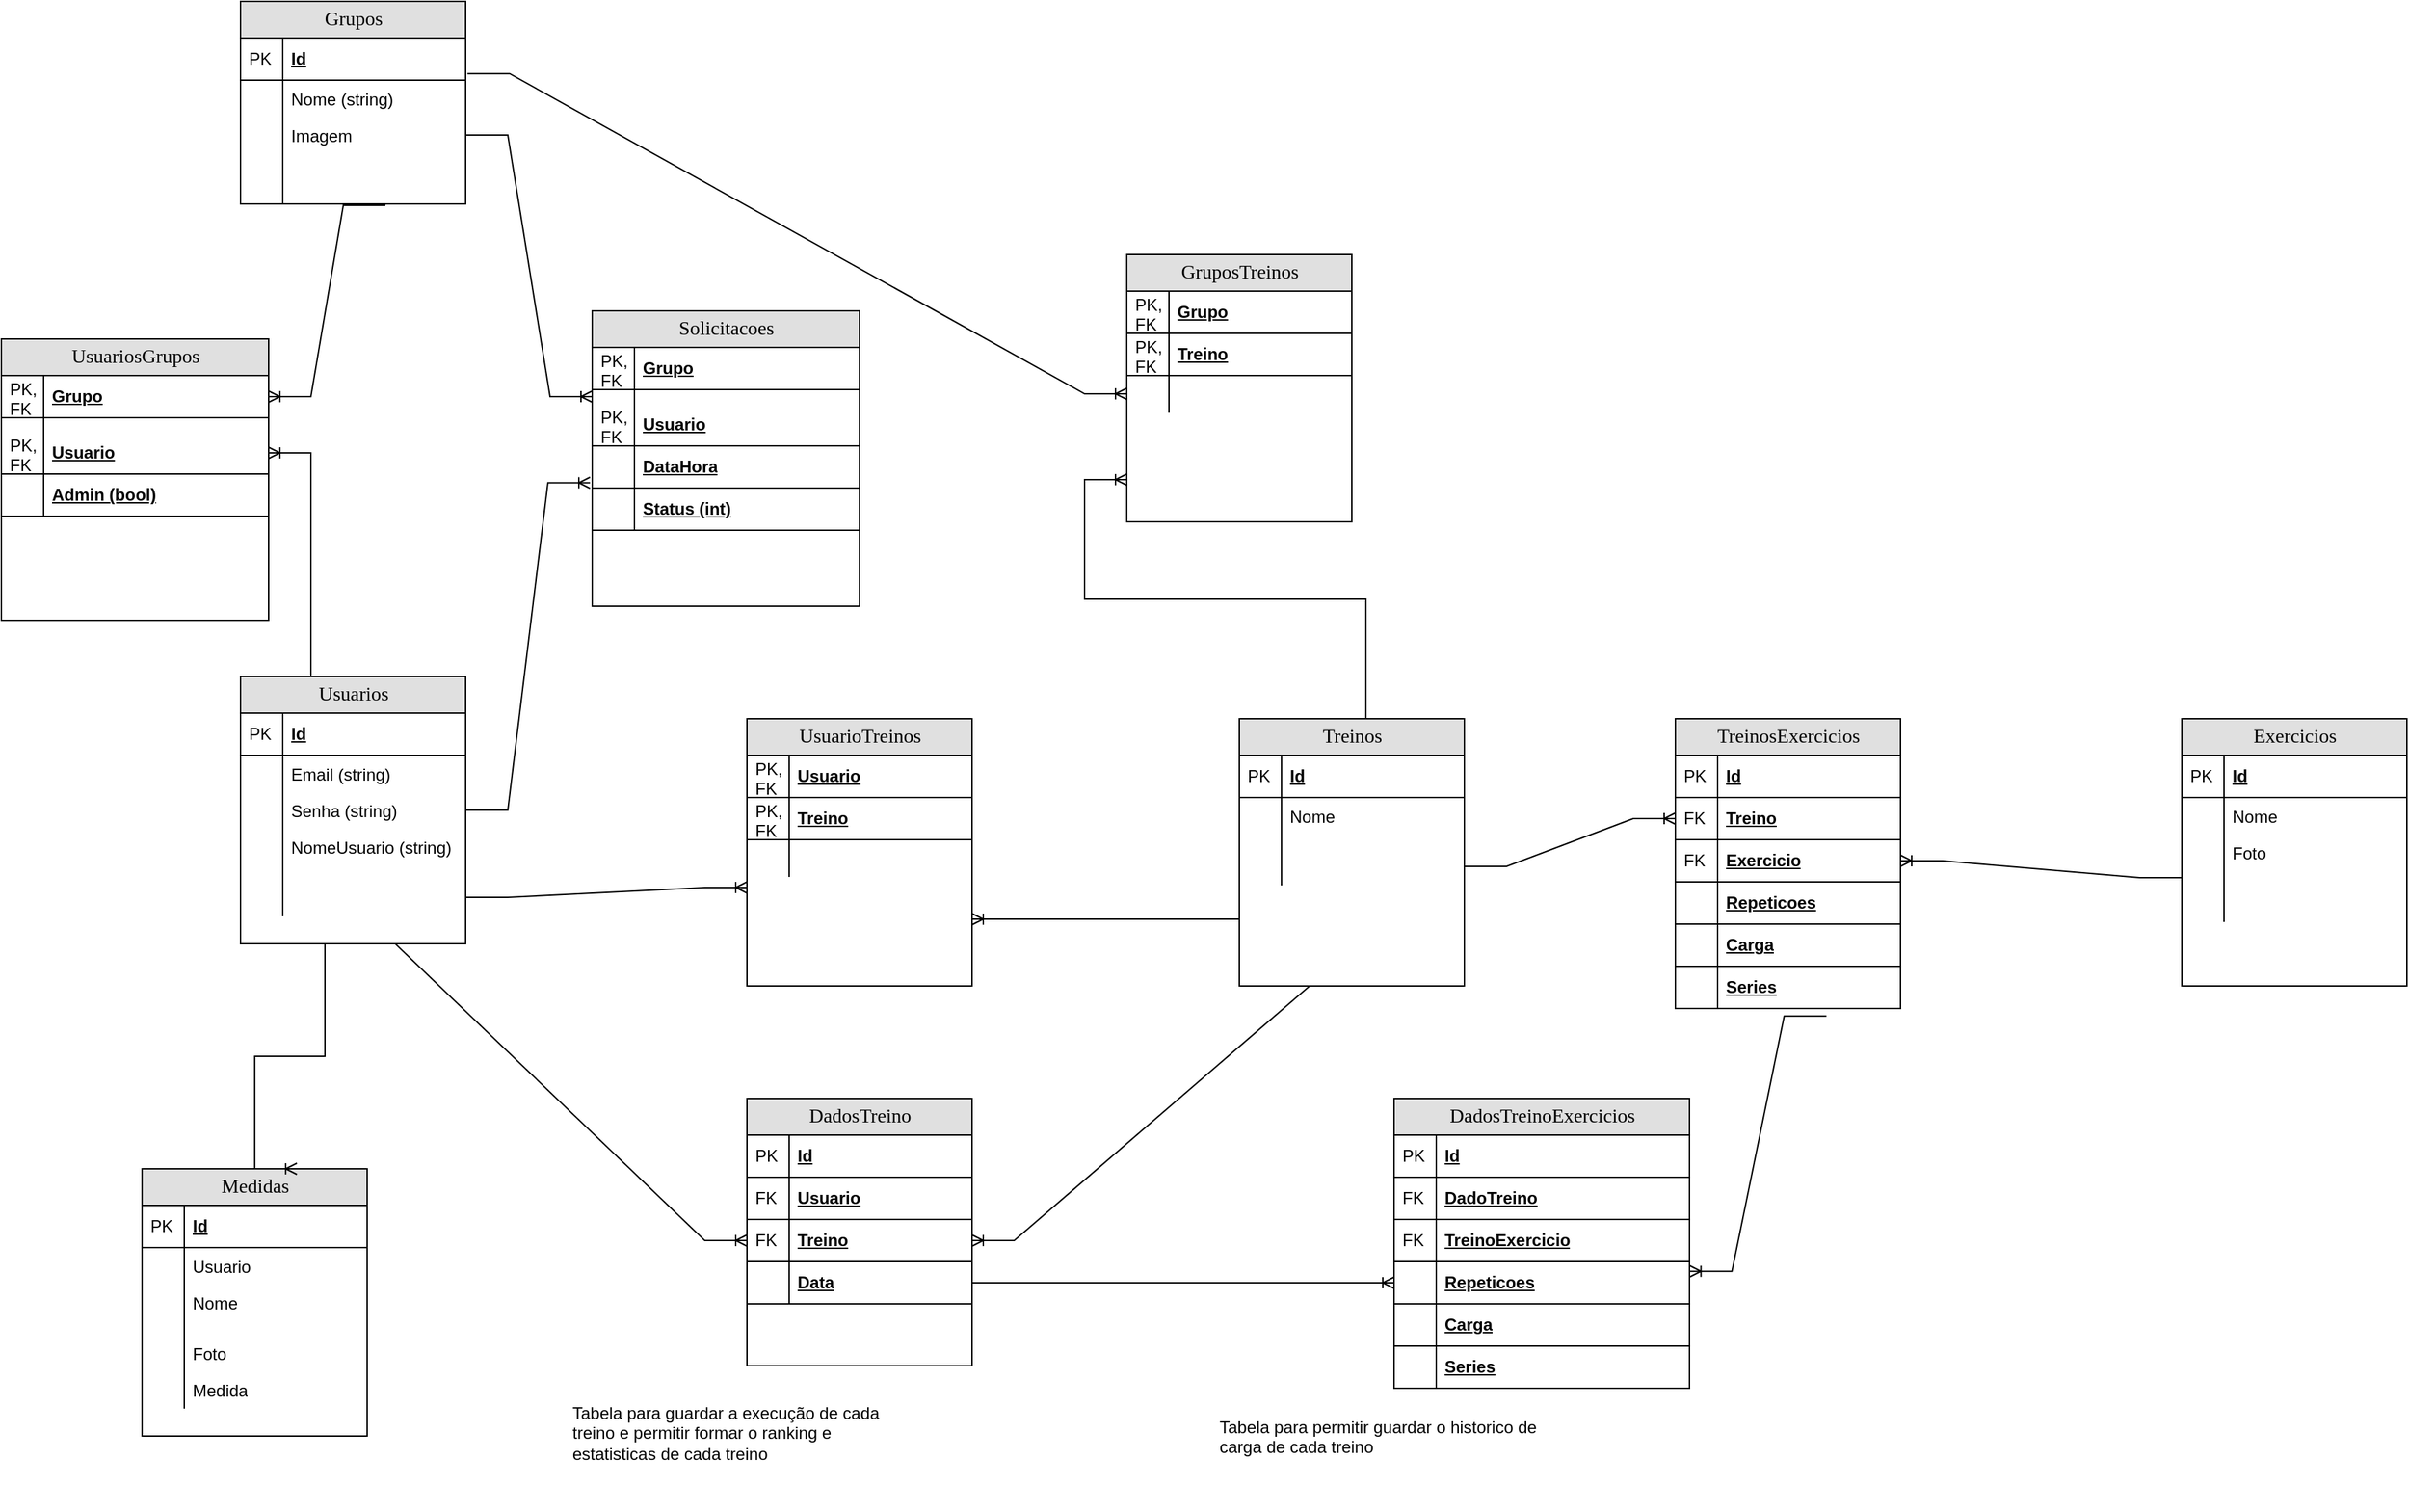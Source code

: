 <mxfile version="25.0.2">
  <diagram name="Page-1" id="e56a1550-8fbb-45ad-956c-1786394a9013">
    <mxGraphModel dx="2567" dy="1737" grid="1" gridSize="10" guides="1" tooltips="1" connect="1" arrows="1" fold="1" page="1" pageScale="1" pageWidth="1100" pageHeight="850" background="none" math="0" shadow="0">
      <root>
        <mxCell id="0" />
        <mxCell id="1" parent="0" />
        <mxCell id="2e49270ec7c68f3f-80" value="Usuarios" style="swimlane;html=1;fontStyle=0;childLayout=stackLayout;horizontal=1;startSize=26;fillColor=#e0e0e0;horizontalStack=0;resizeParent=1;resizeLast=0;collapsible=1;marginBottom=0;swimlaneFillColor=#ffffff;align=center;rounded=0;shadow=0;comic=0;labelBackgroundColor=none;strokeWidth=1;fontFamily=Verdana;fontSize=14" parent="1" vertex="1">
          <mxGeometry x="-100" y="350" width="160" height="190" as="geometry" />
        </mxCell>
        <mxCell id="2e49270ec7c68f3f-81" value="Id" style="shape=partialRectangle;top=0;left=0;right=0;bottom=1;html=1;align=left;verticalAlign=middle;fillColor=none;spacingLeft=34;spacingRight=4;whiteSpace=wrap;overflow=hidden;rotatable=0;points=[[0,0.5],[1,0.5]];portConstraint=eastwest;dropTarget=0;fontStyle=5;" parent="2e49270ec7c68f3f-80" vertex="1">
          <mxGeometry y="26" width="160" height="30" as="geometry" />
        </mxCell>
        <mxCell id="2e49270ec7c68f3f-82" value="PK" style="shape=partialRectangle;top=0;left=0;bottom=0;html=1;fillColor=none;align=left;verticalAlign=middle;spacingLeft=4;spacingRight=4;whiteSpace=wrap;overflow=hidden;rotatable=0;points=[];portConstraint=eastwest;part=1;" parent="2e49270ec7c68f3f-81" vertex="1" connectable="0">
          <mxGeometry width="30" height="30" as="geometry" />
        </mxCell>
        <mxCell id="2e49270ec7c68f3f-83" value="Email (string)" style="shape=partialRectangle;top=0;left=0;right=0;bottom=0;html=1;align=left;verticalAlign=top;fillColor=none;spacingLeft=34;spacingRight=4;whiteSpace=wrap;overflow=hidden;rotatable=0;points=[[0,0.5],[1,0.5]];portConstraint=eastwest;dropTarget=0;" parent="2e49270ec7c68f3f-80" vertex="1">
          <mxGeometry y="56" width="160" height="26" as="geometry" />
        </mxCell>
        <mxCell id="2e49270ec7c68f3f-84" value="" style="shape=partialRectangle;top=0;left=0;bottom=0;html=1;fillColor=none;align=left;verticalAlign=top;spacingLeft=4;spacingRight=4;whiteSpace=wrap;overflow=hidden;rotatable=0;points=[];portConstraint=eastwest;part=1;" parent="2e49270ec7c68f3f-83" vertex="1" connectable="0">
          <mxGeometry width="30" height="26" as="geometry" />
        </mxCell>
        <mxCell id="2e49270ec7c68f3f-85" value="Senha (string)" style="shape=partialRectangle;top=0;left=0;right=0;bottom=0;html=1;align=left;verticalAlign=top;fillColor=none;spacingLeft=34;spacingRight=4;whiteSpace=wrap;overflow=hidden;rotatable=0;points=[[0,0.5],[1,0.5]];portConstraint=eastwest;dropTarget=0;" parent="2e49270ec7c68f3f-80" vertex="1">
          <mxGeometry y="82" width="160" height="26" as="geometry" />
        </mxCell>
        <mxCell id="2e49270ec7c68f3f-86" value="" style="shape=partialRectangle;top=0;left=0;bottom=0;html=1;fillColor=none;align=left;verticalAlign=top;spacingLeft=4;spacingRight=4;whiteSpace=wrap;overflow=hidden;rotatable=0;points=[];portConstraint=eastwest;part=1;" parent="2e49270ec7c68f3f-85" vertex="1" connectable="0">
          <mxGeometry width="30" height="26" as="geometry" />
        </mxCell>
        <mxCell id="2e49270ec7c68f3f-87" value="NomeUsuario (string)" style="shape=partialRectangle;top=0;left=0;right=0;bottom=0;html=1;align=left;verticalAlign=top;fillColor=none;spacingLeft=34;spacingRight=4;whiteSpace=wrap;overflow=hidden;rotatable=0;points=[[0,0.5],[1,0.5]];portConstraint=eastwest;dropTarget=0;" parent="2e49270ec7c68f3f-80" vertex="1">
          <mxGeometry y="108" width="160" height="26" as="geometry" />
        </mxCell>
        <mxCell id="2e49270ec7c68f3f-88" value="" style="shape=partialRectangle;top=0;left=0;bottom=0;html=1;fillColor=none;align=left;verticalAlign=top;spacingLeft=4;spacingRight=4;whiteSpace=wrap;overflow=hidden;rotatable=0;points=[];portConstraint=eastwest;part=1;" parent="2e49270ec7c68f3f-87" vertex="1" connectable="0">
          <mxGeometry width="30" height="26" as="geometry" />
        </mxCell>
        <mxCell id="2e49270ec7c68f3f-89" value="" style="shape=partialRectangle;top=0;left=0;right=0;bottom=0;html=1;align=left;verticalAlign=top;fillColor=none;spacingLeft=34;spacingRight=4;whiteSpace=wrap;overflow=hidden;rotatable=0;points=[[0,0.5],[1,0.5]];portConstraint=eastwest;dropTarget=0;" parent="2e49270ec7c68f3f-80" vertex="1">
          <mxGeometry y="134" width="160" height="10" as="geometry" />
        </mxCell>
        <mxCell id="2e49270ec7c68f3f-90" value="" style="shape=partialRectangle;top=0;left=0;bottom=0;html=1;fillColor=none;align=left;verticalAlign=top;spacingLeft=4;spacingRight=4;whiteSpace=wrap;overflow=hidden;rotatable=0;points=[];portConstraint=eastwest;part=1;" parent="2e49270ec7c68f3f-89" vertex="1" connectable="0">
          <mxGeometry width="30" height="10" as="geometry" />
        </mxCell>
        <mxCell id="-Z6-8QN4MxrvKPbRd43C-1" value="" style="shape=partialRectangle;top=0;left=0;right=0;bottom=0;html=1;align=left;verticalAlign=top;fillColor=none;spacingLeft=34;spacingRight=4;whiteSpace=wrap;overflow=hidden;rotatable=0;points=[[0,0.5],[1,0.5]];portConstraint=eastwest;dropTarget=0;" vertex="1" parent="2e49270ec7c68f3f-80">
          <mxGeometry y="144" width="160" height="26" as="geometry" />
        </mxCell>
        <mxCell id="-Z6-8QN4MxrvKPbRd43C-2" value="" style="shape=partialRectangle;top=0;left=0;bottom=0;html=1;fillColor=none;align=left;verticalAlign=top;spacingLeft=4;spacingRight=4;whiteSpace=wrap;overflow=hidden;rotatable=0;points=[];portConstraint=eastwest;part=1;" vertex="1" connectable="0" parent="-Z6-8QN4MxrvKPbRd43C-1">
          <mxGeometry width="30" height="26" as="geometry" />
        </mxCell>
        <mxCell id="-Z6-8QN4MxrvKPbRd43C-3" value="Grupos" style="swimlane;html=1;fontStyle=0;childLayout=stackLayout;horizontal=1;startSize=26;fillColor=#e0e0e0;horizontalStack=0;resizeParent=1;resizeLast=0;collapsible=1;marginBottom=0;swimlaneFillColor=#ffffff;align=center;rounded=0;shadow=0;comic=0;labelBackgroundColor=none;strokeWidth=1;fontFamily=Verdana;fontSize=14" vertex="1" parent="1">
          <mxGeometry x="-100" y="-130" width="160" height="144" as="geometry" />
        </mxCell>
        <mxCell id="-Z6-8QN4MxrvKPbRd43C-4" value="Id" style="shape=partialRectangle;top=0;left=0;right=0;bottom=1;html=1;align=left;verticalAlign=middle;fillColor=none;spacingLeft=34;spacingRight=4;whiteSpace=wrap;overflow=hidden;rotatable=0;points=[[0,0.5],[1,0.5]];portConstraint=eastwest;dropTarget=0;fontStyle=5;" vertex="1" parent="-Z6-8QN4MxrvKPbRd43C-3">
          <mxGeometry y="26" width="160" height="30" as="geometry" />
        </mxCell>
        <mxCell id="-Z6-8QN4MxrvKPbRd43C-5" value="PK" style="shape=partialRectangle;top=0;left=0;bottom=0;html=1;fillColor=none;align=left;verticalAlign=middle;spacingLeft=4;spacingRight=4;whiteSpace=wrap;overflow=hidden;rotatable=0;points=[];portConstraint=eastwest;part=1;" vertex="1" connectable="0" parent="-Z6-8QN4MxrvKPbRd43C-4">
          <mxGeometry width="30" height="30" as="geometry" />
        </mxCell>
        <mxCell id="-Z6-8QN4MxrvKPbRd43C-6" value="Nome (string)" style="shape=partialRectangle;top=0;left=0;right=0;bottom=0;html=1;align=left;verticalAlign=top;fillColor=none;spacingLeft=34;spacingRight=4;whiteSpace=wrap;overflow=hidden;rotatable=0;points=[[0,0.5],[1,0.5]];portConstraint=eastwest;dropTarget=0;" vertex="1" parent="-Z6-8QN4MxrvKPbRd43C-3">
          <mxGeometry y="56" width="160" height="26" as="geometry" />
        </mxCell>
        <mxCell id="-Z6-8QN4MxrvKPbRd43C-7" value="" style="shape=partialRectangle;top=0;left=0;bottom=0;html=1;fillColor=none;align=left;verticalAlign=top;spacingLeft=4;spacingRight=4;whiteSpace=wrap;overflow=hidden;rotatable=0;points=[];portConstraint=eastwest;part=1;" vertex="1" connectable="0" parent="-Z6-8QN4MxrvKPbRd43C-6">
          <mxGeometry width="30" height="26" as="geometry" />
        </mxCell>
        <mxCell id="-Z6-8QN4MxrvKPbRd43C-8" value="Imagem" style="shape=partialRectangle;top=0;left=0;right=0;bottom=0;html=1;align=left;verticalAlign=top;fillColor=none;spacingLeft=34;spacingRight=4;whiteSpace=wrap;overflow=hidden;rotatable=0;points=[[0,0.5],[1,0.5]];portConstraint=eastwest;dropTarget=0;" vertex="1" parent="-Z6-8QN4MxrvKPbRd43C-3">
          <mxGeometry y="82" width="160" height="26" as="geometry" />
        </mxCell>
        <mxCell id="-Z6-8QN4MxrvKPbRd43C-9" value="" style="shape=partialRectangle;top=0;left=0;bottom=0;html=1;fillColor=none;align=left;verticalAlign=top;spacingLeft=4;spacingRight=4;whiteSpace=wrap;overflow=hidden;rotatable=0;points=[];portConstraint=eastwest;part=1;" vertex="1" connectable="0" parent="-Z6-8QN4MxrvKPbRd43C-8">
          <mxGeometry width="30" height="26" as="geometry" />
        </mxCell>
        <mxCell id="-Z6-8QN4MxrvKPbRd43C-10" value="" style="shape=partialRectangle;top=0;left=0;right=0;bottom=0;html=1;align=left;verticalAlign=top;fillColor=none;spacingLeft=34;spacingRight=4;whiteSpace=wrap;overflow=hidden;rotatable=0;points=[[0,0.5],[1,0.5]];portConstraint=eastwest;dropTarget=0;" vertex="1" parent="-Z6-8QN4MxrvKPbRd43C-3">
          <mxGeometry y="108" width="160" height="26" as="geometry" />
        </mxCell>
        <mxCell id="-Z6-8QN4MxrvKPbRd43C-11" value="" style="shape=partialRectangle;top=0;left=0;bottom=0;html=1;fillColor=none;align=left;verticalAlign=top;spacingLeft=4;spacingRight=4;whiteSpace=wrap;overflow=hidden;rotatable=0;points=[];portConstraint=eastwest;part=1;" vertex="1" connectable="0" parent="-Z6-8QN4MxrvKPbRd43C-10">
          <mxGeometry width="30" height="26" as="geometry" />
        </mxCell>
        <mxCell id="-Z6-8QN4MxrvKPbRd43C-12" value="" style="shape=partialRectangle;top=0;left=0;right=0;bottom=0;html=1;align=left;verticalAlign=top;fillColor=none;spacingLeft=34;spacingRight=4;whiteSpace=wrap;overflow=hidden;rotatable=0;points=[[0,0.5],[1,0.5]];portConstraint=eastwest;dropTarget=0;" vertex="1" parent="-Z6-8QN4MxrvKPbRd43C-3">
          <mxGeometry y="134" width="160" height="10" as="geometry" />
        </mxCell>
        <mxCell id="-Z6-8QN4MxrvKPbRd43C-13" value="" style="shape=partialRectangle;top=0;left=0;bottom=0;html=1;fillColor=none;align=left;verticalAlign=top;spacingLeft=4;spacingRight=4;whiteSpace=wrap;overflow=hidden;rotatable=0;points=[];portConstraint=eastwest;part=1;" vertex="1" connectable="0" parent="-Z6-8QN4MxrvKPbRd43C-12">
          <mxGeometry width="30" height="10" as="geometry" />
        </mxCell>
        <mxCell id="-Z6-8QN4MxrvKPbRd43C-14" value="UsuariosGrupos" style="swimlane;html=1;fontStyle=0;childLayout=stackLayout;horizontal=1;startSize=26;fillColor=#e0e0e0;horizontalStack=0;resizeParent=1;resizeLast=0;collapsible=1;marginBottom=0;swimlaneFillColor=#ffffff;align=center;rounded=0;shadow=0;comic=0;labelBackgroundColor=none;strokeWidth=1;fontFamily=Verdana;fontSize=14" vertex="1" parent="1">
          <mxGeometry x="-270" y="110" width="190" height="200" as="geometry" />
        </mxCell>
        <mxCell id="-Z6-8QN4MxrvKPbRd43C-15" value="Grupo" style="shape=partialRectangle;top=0;left=0;right=0;bottom=1;html=1;align=left;verticalAlign=middle;fillColor=none;spacingLeft=34;spacingRight=4;whiteSpace=wrap;overflow=hidden;rotatable=0;points=[[0,0.5],[1,0.5]];portConstraint=eastwest;dropTarget=0;fontStyle=5;" vertex="1" parent="-Z6-8QN4MxrvKPbRd43C-14">
          <mxGeometry y="26" width="190" height="30" as="geometry" />
        </mxCell>
        <mxCell id="-Z6-8QN4MxrvKPbRd43C-16" value="PK, FK" style="shape=partialRectangle;top=0;left=0;bottom=0;html=1;fillColor=none;align=left;verticalAlign=middle;spacingLeft=4;spacingRight=4;whiteSpace=wrap;overflow=hidden;rotatable=0;points=[];portConstraint=eastwest;part=1;" vertex="1" connectable="0" parent="-Z6-8QN4MxrvKPbRd43C-15">
          <mxGeometry width="30" height="30" as="geometry" />
        </mxCell>
        <mxCell id="-Z6-8QN4MxrvKPbRd43C-23" value="" style="shape=partialRectangle;top=0;left=0;right=0;bottom=0;html=1;align=left;verticalAlign=top;fillColor=none;spacingLeft=34;spacingRight=4;whiteSpace=wrap;overflow=hidden;rotatable=0;points=[[0,0.5],[1,0.5]];portConstraint=eastwest;dropTarget=0;" vertex="1" parent="-Z6-8QN4MxrvKPbRd43C-14">
          <mxGeometry y="56" width="190" height="10" as="geometry" />
        </mxCell>
        <mxCell id="-Z6-8QN4MxrvKPbRd43C-24" value="" style="shape=partialRectangle;top=0;left=0;bottom=0;html=1;fillColor=none;align=left;verticalAlign=top;spacingLeft=4;spacingRight=4;whiteSpace=wrap;overflow=hidden;rotatable=0;points=[];portConstraint=eastwest;part=1;" vertex="1" connectable="0" parent="-Z6-8QN4MxrvKPbRd43C-23">
          <mxGeometry width="30" height="10" as="geometry" />
        </mxCell>
        <mxCell id="-Z6-8QN4MxrvKPbRd43C-25" value="Usuario" style="shape=partialRectangle;top=0;left=0;right=0;bottom=1;html=1;align=left;verticalAlign=middle;fillColor=none;spacingLeft=34;spacingRight=4;whiteSpace=wrap;overflow=hidden;rotatable=0;points=[[0,0.5],[1,0.5]];portConstraint=eastwest;dropTarget=0;fontStyle=5;" vertex="1" parent="-Z6-8QN4MxrvKPbRd43C-14">
          <mxGeometry y="66" width="190" height="30" as="geometry" />
        </mxCell>
        <mxCell id="-Z6-8QN4MxrvKPbRd43C-26" value="PK, FK" style="shape=partialRectangle;top=0;left=0;bottom=0;html=1;fillColor=none;align=left;verticalAlign=middle;spacingLeft=4;spacingRight=4;whiteSpace=wrap;overflow=hidden;rotatable=0;points=[];portConstraint=eastwest;part=1;" vertex="1" connectable="0" parent="-Z6-8QN4MxrvKPbRd43C-25">
          <mxGeometry width="30" height="30" as="geometry" />
        </mxCell>
        <mxCell id="-Z6-8QN4MxrvKPbRd43C-41" value="Admin (bool)" style="shape=partialRectangle;top=0;left=0;right=0;bottom=1;html=1;align=left;verticalAlign=middle;fillColor=none;spacingLeft=34;spacingRight=4;whiteSpace=wrap;overflow=hidden;rotatable=0;points=[[0,0.5],[1,0.5]];portConstraint=eastwest;dropTarget=0;fontStyle=5;" vertex="1" parent="-Z6-8QN4MxrvKPbRd43C-14">
          <mxGeometry y="96" width="190" height="30" as="geometry" />
        </mxCell>
        <mxCell id="-Z6-8QN4MxrvKPbRd43C-42" value="" style="shape=partialRectangle;top=0;left=0;bottom=0;html=1;fillColor=none;align=left;verticalAlign=middle;spacingLeft=4;spacingRight=4;whiteSpace=wrap;overflow=hidden;rotatable=0;points=[];portConstraint=eastwest;part=1;" vertex="1" connectable="0" parent="-Z6-8QN4MxrvKPbRd43C-41">
          <mxGeometry width="30" height="30" as="geometry" />
        </mxCell>
        <mxCell id="-Z6-8QN4MxrvKPbRd43C-28" value="" style="edgeStyle=entityRelationEdgeStyle;fontSize=12;html=1;endArrow=ERoneToMany;rounded=0;exitX=0.5;exitY=0;exitDx=0;exitDy=0;entryX=1;entryY=0.5;entryDx=0;entryDy=0;" edge="1" parent="1" source="2e49270ec7c68f3f-80" target="-Z6-8QN4MxrvKPbRd43C-25">
          <mxGeometry width="100" height="100" relative="1" as="geometry">
            <mxPoint x="90" y="380" as="sourcePoint" />
            <mxPoint x="190" y="280" as="targetPoint" />
          </mxGeometry>
        </mxCell>
        <mxCell id="-Z6-8QN4MxrvKPbRd43C-29" value="" style="edgeStyle=entityRelationEdgeStyle;fontSize=12;html=1;endArrow=ERoneToMany;rounded=0;exitX=0.644;exitY=1.1;exitDx=0;exitDy=0;entryX=1;entryY=0.5;entryDx=0;entryDy=0;exitPerimeter=0;" edge="1" parent="1" source="-Z6-8QN4MxrvKPbRd43C-12" target="-Z6-8QN4MxrvKPbRd43C-15">
          <mxGeometry width="100" height="100" relative="1" as="geometry">
            <mxPoint x="90" y="229" as="sourcePoint" />
            <mxPoint x="80" y="60" as="targetPoint" />
          </mxGeometry>
        </mxCell>
        <mxCell id="-Z6-8QN4MxrvKPbRd43C-43" value="Solicitacoes" style="swimlane;html=1;fontStyle=0;childLayout=stackLayout;horizontal=1;startSize=26;fillColor=#e0e0e0;horizontalStack=0;resizeParent=1;resizeLast=0;collapsible=1;marginBottom=0;swimlaneFillColor=#ffffff;align=center;rounded=0;shadow=0;comic=0;labelBackgroundColor=none;strokeWidth=1;fontFamily=Verdana;fontSize=14" vertex="1" parent="1">
          <mxGeometry x="150" y="90" width="190" height="210" as="geometry" />
        </mxCell>
        <mxCell id="-Z6-8QN4MxrvKPbRd43C-44" value="Grupo" style="shape=partialRectangle;top=0;left=0;right=0;bottom=1;html=1;align=left;verticalAlign=middle;fillColor=none;spacingLeft=34;spacingRight=4;whiteSpace=wrap;overflow=hidden;rotatable=0;points=[[0,0.5],[1,0.5]];portConstraint=eastwest;dropTarget=0;fontStyle=5;" vertex="1" parent="-Z6-8QN4MxrvKPbRd43C-43">
          <mxGeometry y="26" width="190" height="30" as="geometry" />
        </mxCell>
        <mxCell id="-Z6-8QN4MxrvKPbRd43C-45" value="PK, FK" style="shape=partialRectangle;top=0;left=0;bottom=0;html=1;fillColor=none;align=left;verticalAlign=middle;spacingLeft=4;spacingRight=4;whiteSpace=wrap;overflow=hidden;rotatable=0;points=[];portConstraint=eastwest;part=1;" vertex="1" connectable="0" parent="-Z6-8QN4MxrvKPbRd43C-44">
          <mxGeometry width="30" height="30" as="geometry" />
        </mxCell>
        <mxCell id="-Z6-8QN4MxrvKPbRd43C-46" value="" style="shape=partialRectangle;top=0;left=0;right=0;bottom=0;html=1;align=left;verticalAlign=top;fillColor=none;spacingLeft=34;spacingRight=4;whiteSpace=wrap;overflow=hidden;rotatable=0;points=[[0,0.5],[1,0.5]];portConstraint=eastwest;dropTarget=0;" vertex="1" parent="-Z6-8QN4MxrvKPbRd43C-43">
          <mxGeometry y="56" width="190" height="10" as="geometry" />
        </mxCell>
        <mxCell id="-Z6-8QN4MxrvKPbRd43C-47" value="" style="shape=partialRectangle;top=0;left=0;bottom=0;html=1;fillColor=none;align=left;verticalAlign=top;spacingLeft=4;spacingRight=4;whiteSpace=wrap;overflow=hidden;rotatable=0;points=[];portConstraint=eastwest;part=1;" vertex="1" connectable="0" parent="-Z6-8QN4MxrvKPbRd43C-46">
          <mxGeometry width="30" height="10" as="geometry" />
        </mxCell>
        <mxCell id="-Z6-8QN4MxrvKPbRd43C-48" value="Usuario" style="shape=partialRectangle;top=0;left=0;right=0;bottom=1;html=1;align=left;verticalAlign=middle;fillColor=none;spacingLeft=34;spacingRight=4;whiteSpace=wrap;overflow=hidden;rotatable=0;points=[[0,0.5],[1,0.5]];portConstraint=eastwest;dropTarget=0;fontStyle=5;" vertex="1" parent="-Z6-8QN4MxrvKPbRd43C-43">
          <mxGeometry y="66" width="190" height="30" as="geometry" />
        </mxCell>
        <mxCell id="-Z6-8QN4MxrvKPbRd43C-49" value="PK, FK" style="shape=partialRectangle;top=0;left=0;bottom=0;html=1;fillColor=none;align=left;verticalAlign=middle;spacingLeft=4;spacingRight=4;whiteSpace=wrap;overflow=hidden;rotatable=0;points=[];portConstraint=eastwest;part=1;" vertex="1" connectable="0" parent="-Z6-8QN4MxrvKPbRd43C-48">
          <mxGeometry width="30" height="30" as="geometry" />
        </mxCell>
        <mxCell id="-Z6-8QN4MxrvKPbRd43C-54" value="DataHora" style="shape=partialRectangle;top=0;left=0;right=0;bottom=1;html=1;align=left;verticalAlign=middle;fillColor=none;spacingLeft=34;spacingRight=4;whiteSpace=wrap;overflow=hidden;rotatable=0;points=[[0,0.5],[1,0.5]];portConstraint=eastwest;dropTarget=0;fontStyle=5;" vertex="1" parent="-Z6-8QN4MxrvKPbRd43C-43">
          <mxGeometry y="96" width="190" height="30" as="geometry" />
        </mxCell>
        <mxCell id="-Z6-8QN4MxrvKPbRd43C-55" value="" style="shape=partialRectangle;top=0;left=0;bottom=0;html=1;fillColor=none;align=left;verticalAlign=middle;spacingLeft=4;spacingRight=4;whiteSpace=wrap;overflow=hidden;rotatable=0;points=[];portConstraint=eastwest;part=1;" vertex="1" connectable="0" parent="-Z6-8QN4MxrvKPbRd43C-54">
          <mxGeometry width="30" height="30" as="geometry" />
        </mxCell>
        <mxCell id="-Z6-8QN4MxrvKPbRd43C-56" value="Status (int)" style="shape=partialRectangle;top=0;left=0;right=0;bottom=1;html=1;align=left;verticalAlign=middle;fillColor=none;spacingLeft=34;spacingRight=4;whiteSpace=wrap;overflow=hidden;rotatable=0;points=[[0,0.5],[1,0.5]];portConstraint=eastwest;dropTarget=0;fontStyle=5;" vertex="1" parent="-Z6-8QN4MxrvKPbRd43C-43">
          <mxGeometry y="126" width="190" height="30" as="geometry" />
        </mxCell>
        <mxCell id="-Z6-8QN4MxrvKPbRd43C-57" value="" style="shape=partialRectangle;top=0;left=0;bottom=0;html=1;fillColor=none;align=left;verticalAlign=middle;spacingLeft=4;spacingRight=4;whiteSpace=wrap;overflow=hidden;rotatable=0;points=[];portConstraint=eastwest;part=1;" vertex="1" connectable="0" parent="-Z6-8QN4MxrvKPbRd43C-56">
          <mxGeometry width="30" height="30" as="geometry" />
        </mxCell>
        <mxCell id="-Z6-8QN4MxrvKPbRd43C-52" value="" style="edgeStyle=entityRelationEdgeStyle;fontSize=12;html=1;endArrow=ERoneToMany;rounded=0;exitX=1;exitY=0.5;exitDx=0;exitDy=0;entryX=-0.008;entryY=0.875;entryDx=0;entryDy=0;entryPerimeter=0;" edge="1" parent="1" source="2e49270ec7c68f3f-85" target="-Z6-8QN4MxrvKPbRd43C-54">
          <mxGeometry width="100" height="100" relative="1" as="geometry">
            <mxPoint x="250" y="469" as="sourcePoint" />
            <mxPoint x="120" y="210" as="targetPoint" />
          </mxGeometry>
        </mxCell>
        <mxCell id="-Z6-8QN4MxrvKPbRd43C-53" value="" style="edgeStyle=entityRelationEdgeStyle;fontSize=12;html=1;endArrow=ERoneToMany;rounded=0;exitX=1;exitY=0.5;exitDx=0;exitDy=0;entryX=0;entryY=0.5;entryDx=0;entryDy=0;" edge="1" parent="1" source="-Z6-8QN4MxrvKPbRd43C-8" target="-Z6-8QN4MxrvKPbRd43C-46">
          <mxGeometry width="100" height="100" relative="1" as="geometry">
            <mxPoint x="340" y="435" as="sourcePoint" />
            <mxPoint x="400" y="200" as="targetPoint" />
            <Array as="points">
              <mxPoint x="400" y="270" />
            </Array>
          </mxGeometry>
        </mxCell>
        <mxCell id="-Z6-8QN4MxrvKPbRd43C-71" value="Treinos" style="swimlane;html=1;fontStyle=0;childLayout=stackLayout;horizontal=1;startSize=26;fillColor=#e0e0e0;horizontalStack=0;resizeParent=1;resizeLast=0;collapsible=1;marginBottom=0;swimlaneFillColor=#ffffff;align=center;rounded=0;shadow=0;comic=0;labelBackgroundColor=none;strokeWidth=1;fontFamily=Verdana;fontSize=14" vertex="1" parent="1">
          <mxGeometry x="610" y="380" width="160" height="190" as="geometry" />
        </mxCell>
        <mxCell id="-Z6-8QN4MxrvKPbRd43C-72" value="Id" style="shape=partialRectangle;top=0;left=0;right=0;bottom=1;html=1;align=left;verticalAlign=middle;fillColor=none;spacingLeft=34;spacingRight=4;whiteSpace=wrap;overflow=hidden;rotatable=0;points=[[0,0.5],[1,0.5]];portConstraint=eastwest;dropTarget=0;fontStyle=5;" vertex="1" parent="-Z6-8QN4MxrvKPbRd43C-71">
          <mxGeometry y="26" width="160" height="30" as="geometry" />
        </mxCell>
        <mxCell id="-Z6-8QN4MxrvKPbRd43C-73" value="PK" style="shape=partialRectangle;top=0;left=0;bottom=0;html=1;fillColor=none;align=left;verticalAlign=middle;spacingLeft=4;spacingRight=4;whiteSpace=wrap;overflow=hidden;rotatable=0;points=[];portConstraint=eastwest;part=1;" vertex="1" connectable="0" parent="-Z6-8QN4MxrvKPbRd43C-72">
          <mxGeometry width="30" height="30" as="geometry" />
        </mxCell>
        <mxCell id="-Z6-8QN4MxrvKPbRd43C-74" value="Nome" style="shape=partialRectangle;top=0;left=0;right=0;bottom=0;html=1;align=left;verticalAlign=top;fillColor=none;spacingLeft=34;spacingRight=4;whiteSpace=wrap;overflow=hidden;rotatable=0;points=[[0,0.5],[1,0.5]];portConstraint=eastwest;dropTarget=0;" vertex="1" parent="-Z6-8QN4MxrvKPbRd43C-71">
          <mxGeometry y="56" width="160" height="26" as="geometry" />
        </mxCell>
        <mxCell id="-Z6-8QN4MxrvKPbRd43C-75" value="" style="shape=partialRectangle;top=0;left=0;bottom=0;html=1;fillColor=none;align=left;verticalAlign=top;spacingLeft=4;spacingRight=4;whiteSpace=wrap;overflow=hidden;rotatable=0;points=[];portConstraint=eastwest;part=1;" vertex="1" connectable="0" parent="-Z6-8QN4MxrvKPbRd43C-74">
          <mxGeometry width="30" height="26" as="geometry" />
        </mxCell>
        <mxCell id="-Z6-8QN4MxrvKPbRd43C-80" value="" style="shape=partialRectangle;top=0;left=0;right=0;bottom=0;html=1;align=left;verticalAlign=top;fillColor=none;spacingLeft=34;spacingRight=4;whiteSpace=wrap;overflow=hidden;rotatable=0;points=[[0,0.5],[1,0.5]];portConstraint=eastwest;dropTarget=0;" vertex="1" parent="-Z6-8QN4MxrvKPbRd43C-71">
          <mxGeometry y="82" width="160" height="10" as="geometry" />
        </mxCell>
        <mxCell id="-Z6-8QN4MxrvKPbRd43C-81" value="" style="shape=partialRectangle;top=0;left=0;bottom=0;html=1;fillColor=none;align=left;verticalAlign=top;spacingLeft=4;spacingRight=4;whiteSpace=wrap;overflow=hidden;rotatable=0;points=[];portConstraint=eastwest;part=1;" vertex="1" connectable="0" parent="-Z6-8QN4MxrvKPbRd43C-80">
          <mxGeometry width="30" height="10" as="geometry" />
        </mxCell>
        <mxCell id="-Z6-8QN4MxrvKPbRd43C-82" value="" style="shape=partialRectangle;top=0;left=0;right=0;bottom=0;html=1;align=left;verticalAlign=top;fillColor=none;spacingLeft=34;spacingRight=4;whiteSpace=wrap;overflow=hidden;rotatable=0;points=[[0,0.5],[1,0.5]];portConstraint=eastwest;dropTarget=0;" vertex="1" parent="-Z6-8QN4MxrvKPbRd43C-71">
          <mxGeometry y="92" width="160" height="26" as="geometry" />
        </mxCell>
        <mxCell id="-Z6-8QN4MxrvKPbRd43C-83" value="" style="shape=partialRectangle;top=0;left=0;bottom=0;html=1;fillColor=none;align=left;verticalAlign=top;spacingLeft=4;spacingRight=4;whiteSpace=wrap;overflow=hidden;rotatable=0;points=[];portConstraint=eastwest;part=1;" vertex="1" connectable="0" parent="-Z6-8QN4MxrvKPbRd43C-82">
          <mxGeometry width="30" height="26" as="geometry" />
        </mxCell>
        <mxCell id="-Z6-8QN4MxrvKPbRd43C-84" value="Exercicios" style="swimlane;html=1;fontStyle=0;childLayout=stackLayout;horizontal=1;startSize=26;fillColor=#e0e0e0;horizontalStack=0;resizeParent=1;resizeLast=0;collapsible=1;marginBottom=0;swimlaneFillColor=#ffffff;align=center;rounded=0;shadow=0;comic=0;labelBackgroundColor=none;strokeWidth=1;fontFamily=Verdana;fontSize=14" vertex="1" parent="1">
          <mxGeometry x="1280" y="380" width="160" height="190" as="geometry" />
        </mxCell>
        <mxCell id="-Z6-8QN4MxrvKPbRd43C-85" value="Id" style="shape=partialRectangle;top=0;left=0;right=0;bottom=1;html=1;align=left;verticalAlign=middle;fillColor=none;spacingLeft=34;spacingRight=4;whiteSpace=wrap;overflow=hidden;rotatable=0;points=[[0,0.5],[1,0.5]];portConstraint=eastwest;dropTarget=0;fontStyle=5;" vertex="1" parent="-Z6-8QN4MxrvKPbRd43C-84">
          <mxGeometry y="26" width="160" height="30" as="geometry" />
        </mxCell>
        <mxCell id="-Z6-8QN4MxrvKPbRd43C-86" value="PK" style="shape=partialRectangle;top=0;left=0;bottom=0;html=1;fillColor=none;align=left;verticalAlign=middle;spacingLeft=4;spacingRight=4;whiteSpace=wrap;overflow=hidden;rotatable=0;points=[];portConstraint=eastwest;part=1;" vertex="1" connectable="0" parent="-Z6-8QN4MxrvKPbRd43C-85">
          <mxGeometry width="30" height="30" as="geometry" />
        </mxCell>
        <mxCell id="-Z6-8QN4MxrvKPbRd43C-87" value="Nome" style="shape=partialRectangle;top=0;left=0;right=0;bottom=0;html=1;align=left;verticalAlign=top;fillColor=none;spacingLeft=34;spacingRight=4;whiteSpace=wrap;overflow=hidden;rotatable=0;points=[[0,0.5],[1,0.5]];portConstraint=eastwest;dropTarget=0;" vertex="1" parent="-Z6-8QN4MxrvKPbRd43C-84">
          <mxGeometry y="56" width="160" height="26" as="geometry" />
        </mxCell>
        <mxCell id="-Z6-8QN4MxrvKPbRd43C-88" value="" style="shape=partialRectangle;top=0;left=0;bottom=0;html=1;fillColor=none;align=left;verticalAlign=top;spacingLeft=4;spacingRight=4;whiteSpace=wrap;overflow=hidden;rotatable=0;points=[];portConstraint=eastwest;part=1;" vertex="1" connectable="0" parent="-Z6-8QN4MxrvKPbRd43C-87">
          <mxGeometry width="30" height="26" as="geometry" />
        </mxCell>
        <mxCell id="-Z6-8QN4MxrvKPbRd43C-104" value="Foto" style="shape=partialRectangle;top=0;left=0;right=0;bottom=0;html=1;align=left;verticalAlign=top;fillColor=none;spacingLeft=34;spacingRight=4;whiteSpace=wrap;overflow=hidden;rotatable=0;points=[[0,0.5],[1,0.5]];portConstraint=eastwest;dropTarget=0;" vertex="1" parent="-Z6-8QN4MxrvKPbRd43C-84">
          <mxGeometry y="82" width="160" height="26" as="geometry" />
        </mxCell>
        <mxCell id="-Z6-8QN4MxrvKPbRd43C-105" value="" style="shape=partialRectangle;top=0;left=0;bottom=0;html=1;fillColor=none;align=left;verticalAlign=top;spacingLeft=4;spacingRight=4;whiteSpace=wrap;overflow=hidden;rotatable=0;points=[];portConstraint=eastwest;part=1;" vertex="1" connectable="0" parent="-Z6-8QN4MxrvKPbRd43C-104">
          <mxGeometry width="30" height="26" as="geometry" />
        </mxCell>
        <mxCell id="-Z6-8QN4MxrvKPbRd43C-89" value="" style="shape=partialRectangle;top=0;left=0;right=0;bottom=0;html=1;align=left;verticalAlign=top;fillColor=none;spacingLeft=34;spacingRight=4;whiteSpace=wrap;overflow=hidden;rotatable=0;points=[[0,0.5],[1,0.5]];portConstraint=eastwest;dropTarget=0;" vertex="1" parent="-Z6-8QN4MxrvKPbRd43C-84">
          <mxGeometry y="108" width="160" height="10" as="geometry" />
        </mxCell>
        <mxCell id="-Z6-8QN4MxrvKPbRd43C-90" value="" style="shape=partialRectangle;top=0;left=0;bottom=0;html=1;fillColor=none;align=left;verticalAlign=top;spacingLeft=4;spacingRight=4;whiteSpace=wrap;overflow=hidden;rotatable=0;points=[];portConstraint=eastwest;part=1;" vertex="1" connectable="0" parent="-Z6-8QN4MxrvKPbRd43C-89">
          <mxGeometry width="30" height="10" as="geometry" />
        </mxCell>
        <mxCell id="-Z6-8QN4MxrvKPbRd43C-91" value="" style="shape=partialRectangle;top=0;left=0;right=0;bottom=0;html=1;align=left;verticalAlign=top;fillColor=none;spacingLeft=34;spacingRight=4;whiteSpace=wrap;overflow=hidden;rotatable=0;points=[[0,0.5],[1,0.5]];portConstraint=eastwest;dropTarget=0;" vertex="1" parent="-Z6-8QN4MxrvKPbRd43C-84">
          <mxGeometry y="118" width="160" height="26" as="geometry" />
        </mxCell>
        <mxCell id="-Z6-8QN4MxrvKPbRd43C-92" value="" style="shape=partialRectangle;top=0;left=0;bottom=0;html=1;fillColor=none;align=left;verticalAlign=top;spacingLeft=4;spacingRight=4;whiteSpace=wrap;overflow=hidden;rotatable=0;points=[];portConstraint=eastwest;part=1;" vertex="1" connectable="0" parent="-Z6-8QN4MxrvKPbRd43C-91">
          <mxGeometry width="30" height="26" as="geometry" />
        </mxCell>
        <mxCell id="-Z6-8QN4MxrvKPbRd43C-95" value="TreinosExercicios" style="swimlane;html=1;fontStyle=0;childLayout=stackLayout;horizontal=1;startSize=26;fillColor=#e0e0e0;horizontalStack=0;resizeParent=1;resizeLast=0;collapsible=1;marginBottom=0;swimlaneFillColor=#ffffff;align=center;rounded=0;shadow=0;comic=0;labelBackgroundColor=none;strokeWidth=1;fontFamily=Verdana;fontSize=14" vertex="1" parent="1">
          <mxGeometry x="920" y="380" width="160" height="206" as="geometry" />
        </mxCell>
        <mxCell id="-Z6-8QN4MxrvKPbRd43C-152" value="Id" style="shape=partialRectangle;top=0;left=0;right=0;bottom=1;html=1;align=left;verticalAlign=middle;fillColor=none;spacingLeft=34;spacingRight=4;whiteSpace=wrap;overflow=hidden;rotatable=0;points=[[0,0.5],[1,0.5]];portConstraint=eastwest;dropTarget=0;fontStyle=5;" vertex="1" parent="-Z6-8QN4MxrvKPbRd43C-95">
          <mxGeometry y="26" width="160" height="30" as="geometry" />
        </mxCell>
        <mxCell id="-Z6-8QN4MxrvKPbRd43C-153" value="PK" style="shape=partialRectangle;top=0;left=0;bottom=0;html=1;fillColor=none;align=left;verticalAlign=middle;spacingLeft=4;spacingRight=4;whiteSpace=wrap;overflow=hidden;rotatable=0;points=[];portConstraint=eastwest;part=1;" vertex="1" connectable="0" parent="-Z6-8QN4MxrvKPbRd43C-152">
          <mxGeometry width="30" height="30" as="geometry" />
        </mxCell>
        <mxCell id="-Z6-8QN4MxrvKPbRd43C-96" value="Treino" style="shape=partialRectangle;top=0;left=0;right=0;bottom=1;html=1;align=left;verticalAlign=middle;fillColor=none;spacingLeft=34;spacingRight=4;whiteSpace=wrap;overflow=hidden;rotatable=0;points=[[0,0.5],[1,0.5]];portConstraint=eastwest;dropTarget=0;fontStyle=5;" vertex="1" parent="-Z6-8QN4MxrvKPbRd43C-95">
          <mxGeometry y="56" width="160" height="30" as="geometry" />
        </mxCell>
        <mxCell id="-Z6-8QN4MxrvKPbRd43C-97" value="FK" style="shape=partialRectangle;top=0;left=0;bottom=0;html=1;fillColor=none;align=left;verticalAlign=middle;spacingLeft=4;spacingRight=4;whiteSpace=wrap;overflow=hidden;rotatable=0;points=[];portConstraint=eastwest;part=1;" vertex="1" connectable="0" parent="-Z6-8QN4MxrvKPbRd43C-96">
          <mxGeometry width="30" height="30" as="geometry" />
        </mxCell>
        <mxCell id="-Z6-8QN4MxrvKPbRd43C-106" value="Exercicio" style="shape=partialRectangle;top=0;left=0;right=0;bottom=1;html=1;align=left;verticalAlign=middle;fillColor=none;spacingLeft=34;spacingRight=4;whiteSpace=wrap;overflow=hidden;rotatable=0;points=[[0,0.5],[1,0.5]];portConstraint=eastwest;dropTarget=0;fontStyle=5;" vertex="1" parent="-Z6-8QN4MxrvKPbRd43C-95">
          <mxGeometry y="86" width="160" height="30" as="geometry" />
        </mxCell>
        <mxCell id="-Z6-8QN4MxrvKPbRd43C-107" value="FK" style="shape=partialRectangle;top=0;left=0;bottom=0;html=1;fillColor=none;align=left;verticalAlign=middle;spacingLeft=4;spacingRight=4;whiteSpace=wrap;overflow=hidden;rotatable=0;points=[];portConstraint=eastwest;part=1;" vertex="1" connectable="0" parent="-Z6-8QN4MxrvKPbRd43C-106">
          <mxGeometry width="30" height="30" as="geometry" />
        </mxCell>
        <mxCell id="-Z6-8QN4MxrvKPbRd43C-108" value="Repeticoes" style="shape=partialRectangle;top=0;left=0;right=0;bottom=1;html=1;align=left;verticalAlign=middle;fillColor=none;spacingLeft=34;spacingRight=4;whiteSpace=wrap;overflow=hidden;rotatable=0;points=[[0,0.5],[1,0.5]];portConstraint=eastwest;dropTarget=0;fontStyle=5;" vertex="1" parent="-Z6-8QN4MxrvKPbRd43C-95">
          <mxGeometry y="116" width="160" height="30" as="geometry" />
        </mxCell>
        <mxCell id="-Z6-8QN4MxrvKPbRd43C-109" value="" style="shape=partialRectangle;top=0;left=0;bottom=0;html=1;fillColor=none;align=left;verticalAlign=middle;spacingLeft=4;spacingRight=4;whiteSpace=wrap;overflow=hidden;rotatable=0;points=[];portConstraint=eastwest;part=1;" vertex="1" connectable="0" parent="-Z6-8QN4MxrvKPbRd43C-108">
          <mxGeometry width="30" height="30" as="geometry" />
        </mxCell>
        <mxCell id="-Z6-8QN4MxrvKPbRd43C-110" value="Carga" style="shape=partialRectangle;top=0;left=0;right=0;bottom=1;html=1;align=left;verticalAlign=middle;fillColor=none;spacingLeft=34;spacingRight=4;whiteSpace=wrap;overflow=hidden;rotatable=0;points=[[0,0.5],[1,0.5]];portConstraint=eastwest;dropTarget=0;fontStyle=5;" vertex="1" parent="-Z6-8QN4MxrvKPbRd43C-95">
          <mxGeometry y="146" width="160" height="30" as="geometry" />
        </mxCell>
        <mxCell id="-Z6-8QN4MxrvKPbRd43C-111" value="" style="shape=partialRectangle;top=0;left=0;bottom=0;html=1;fillColor=none;align=left;verticalAlign=middle;spacingLeft=4;spacingRight=4;whiteSpace=wrap;overflow=hidden;rotatable=0;points=[];portConstraint=eastwest;part=1;" vertex="1" connectable="0" parent="-Z6-8QN4MxrvKPbRd43C-110">
          <mxGeometry width="30" height="30" as="geometry" />
        </mxCell>
        <mxCell id="-Z6-8QN4MxrvKPbRd43C-112" value="Series" style="shape=partialRectangle;top=0;left=0;right=0;bottom=1;html=1;align=left;verticalAlign=middle;fillColor=none;spacingLeft=34;spacingRight=4;whiteSpace=wrap;overflow=hidden;rotatable=0;points=[[0,0.5],[1,0.5]];portConstraint=eastwest;dropTarget=0;fontStyle=5;" vertex="1" parent="-Z6-8QN4MxrvKPbRd43C-95">
          <mxGeometry y="176" width="160" height="30" as="geometry" />
        </mxCell>
        <mxCell id="-Z6-8QN4MxrvKPbRd43C-113" value="" style="shape=partialRectangle;top=0;left=0;bottom=0;html=1;fillColor=none;align=left;verticalAlign=middle;spacingLeft=4;spacingRight=4;whiteSpace=wrap;overflow=hidden;rotatable=0;points=[];portConstraint=eastwest;part=1;" vertex="1" connectable="0" parent="-Z6-8QN4MxrvKPbRd43C-112">
          <mxGeometry width="30" height="30" as="geometry" />
        </mxCell>
        <mxCell id="-Z6-8QN4MxrvKPbRd43C-114" value="UsuarioTreinos" style="swimlane;html=1;fontStyle=0;childLayout=stackLayout;horizontal=1;startSize=26;fillColor=#e0e0e0;horizontalStack=0;resizeParent=1;resizeLast=0;collapsible=1;marginBottom=0;swimlaneFillColor=#ffffff;align=center;rounded=0;shadow=0;comic=0;labelBackgroundColor=none;strokeWidth=1;fontFamily=Verdana;fontSize=14" vertex="1" parent="1">
          <mxGeometry x="260" y="380" width="160" height="190" as="geometry" />
        </mxCell>
        <mxCell id="-Z6-8QN4MxrvKPbRd43C-115" value="Usuario" style="shape=partialRectangle;top=0;left=0;right=0;bottom=1;html=1;align=left;verticalAlign=middle;fillColor=none;spacingLeft=34;spacingRight=4;whiteSpace=wrap;overflow=hidden;rotatable=0;points=[[0,0.5],[1,0.5]];portConstraint=eastwest;dropTarget=0;fontStyle=5;" vertex="1" parent="-Z6-8QN4MxrvKPbRd43C-114">
          <mxGeometry y="26" width="160" height="30" as="geometry" />
        </mxCell>
        <mxCell id="-Z6-8QN4MxrvKPbRd43C-116" value="PK, FK" style="shape=partialRectangle;top=0;left=0;bottom=0;html=1;fillColor=none;align=left;verticalAlign=middle;spacingLeft=4;spacingRight=4;whiteSpace=wrap;overflow=hidden;rotatable=0;points=[];portConstraint=eastwest;part=1;" vertex="1" connectable="0" parent="-Z6-8QN4MxrvKPbRd43C-115">
          <mxGeometry width="30" height="30" as="geometry" />
        </mxCell>
        <mxCell id="-Z6-8QN4MxrvKPbRd43C-123" value="Treino" style="shape=partialRectangle;top=0;left=0;right=0;bottom=1;html=1;align=left;verticalAlign=middle;fillColor=none;spacingLeft=34;spacingRight=4;whiteSpace=wrap;overflow=hidden;rotatable=0;points=[[0,0.5],[1,0.5]];portConstraint=eastwest;dropTarget=0;fontStyle=5;" vertex="1" parent="-Z6-8QN4MxrvKPbRd43C-114">
          <mxGeometry y="56" width="160" height="30" as="geometry" />
        </mxCell>
        <mxCell id="-Z6-8QN4MxrvKPbRd43C-124" value="PK, FK" style="shape=partialRectangle;top=0;left=0;bottom=0;html=1;fillColor=none;align=left;verticalAlign=middle;spacingLeft=4;spacingRight=4;whiteSpace=wrap;overflow=hidden;rotatable=0;points=[];portConstraint=eastwest;part=1;" vertex="1" connectable="0" parent="-Z6-8QN4MxrvKPbRd43C-123">
          <mxGeometry width="30" height="30" as="geometry" />
        </mxCell>
        <mxCell id="-Z6-8QN4MxrvKPbRd43C-121" value="" style="shape=partialRectangle;top=0;left=0;right=0;bottom=0;html=1;align=left;verticalAlign=top;fillColor=none;spacingLeft=34;spacingRight=4;whiteSpace=wrap;overflow=hidden;rotatable=0;points=[[0,0.5],[1,0.5]];portConstraint=eastwest;dropTarget=0;" vertex="1" parent="-Z6-8QN4MxrvKPbRd43C-114">
          <mxGeometry y="86" width="160" height="26" as="geometry" />
        </mxCell>
        <mxCell id="-Z6-8QN4MxrvKPbRd43C-122" value="" style="shape=partialRectangle;top=0;left=0;bottom=0;html=1;fillColor=none;align=left;verticalAlign=top;spacingLeft=4;spacingRight=4;whiteSpace=wrap;overflow=hidden;rotatable=0;points=[];portConstraint=eastwest;part=1;" vertex="1" connectable="0" parent="-Z6-8QN4MxrvKPbRd43C-121">
          <mxGeometry width="30" height="26" as="geometry" />
        </mxCell>
        <mxCell id="-Z6-8QN4MxrvKPbRd43C-125" value="GruposTreinos" style="swimlane;html=1;fontStyle=0;childLayout=stackLayout;horizontal=1;startSize=26;fillColor=#e0e0e0;horizontalStack=0;resizeParent=1;resizeLast=0;collapsible=1;marginBottom=0;swimlaneFillColor=#ffffff;align=center;rounded=0;shadow=0;comic=0;labelBackgroundColor=none;strokeWidth=1;fontFamily=Verdana;fontSize=14" vertex="1" parent="1">
          <mxGeometry x="530" y="50" width="160" height="190" as="geometry" />
        </mxCell>
        <mxCell id="-Z6-8QN4MxrvKPbRd43C-126" value="Grupo" style="shape=partialRectangle;top=0;left=0;right=0;bottom=1;html=1;align=left;verticalAlign=middle;fillColor=none;spacingLeft=34;spacingRight=4;whiteSpace=wrap;overflow=hidden;rotatable=0;points=[[0,0.5],[1,0.5]];portConstraint=eastwest;dropTarget=0;fontStyle=5;" vertex="1" parent="-Z6-8QN4MxrvKPbRd43C-125">
          <mxGeometry y="26" width="160" height="30" as="geometry" />
        </mxCell>
        <mxCell id="-Z6-8QN4MxrvKPbRd43C-127" value="PK, FK" style="shape=partialRectangle;top=0;left=0;bottom=0;html=1;fillColor=none;align=left;verticalAlign=middle;spacingLeft=4;spacingRight=4;whiteSpace=wrap;overflow=hidden;rotatable=0;points=[];portConstraint=eastwest;part=1;" vertex="1" connectable="0" parent="-Z6-8QN4MxrvKPbRd43C-126">
          <mxGeometry width="30" height="30" as="geometry" />
        </mxCell>
        <mxCell id="-Z6-8QN4MxrvKPbRd43C-128" value="Treino" style="shape=partialRectangle;top=0;left=0;right=0;bottom=1;html=1;align=left;verticalAlign=middle;fillColor=none;spacingLeft=34;spacingRight=4;whiteSpace=wrap;overflow=hidden;rotatable=0;points=[[0,0.5],[1,0.5]];portConstraint=eastwest;dropTarget=0;fontStyle=5;" vertex="1" parent="-Z6-8QN4MxrvKPbRd43C-125">
          <mxGeometry y="56" width="160" height="30" as="geometry" />
        </mxCell>
        <mxCell id="-Z6-8QN4MxrvKPbRd43C-129" value="PK, FK" style="shape=partialRectangle;top=0;left=0;bottom=0;html=1;fillColor=none;align=left;verticalAlign=middle;spacingLeft=4;spacingRight=4;whiteSpace=wrap;overflow=hidden;rotatable=0;points=[];portConstraint=eastwest;part=1;" vertex="1" connectable="0" parent="-Z6-8QN4MxrvKPbRd43C-128">
          <mxGeometry width="30" height="30" as="geometry" />
        </mxCell>
        <mxCell id="-Z6-8QN4MxrvKPbRd43C-130" value="" style="shape=partialRectangle;top=0;left=0;right=0;bottom=0;html=1;align=left;verticalAlign=top;fillColor=none;spacingLeft=34;spacingRight=4;whiteSpace=wrap;overflow=hidden;rotatable=0;points=[[0,0.5],[1,0.5]];portConstraint=eastwest;dropTarget=0;" vertex="1" parent="-Z6-8QN4MxrvKPbRd43C-125">
          <mxGeometry y="86" width="160" height="26" as="geometry" />
        </mxCell>
        <mxCell id="-Z6-8QN4MxrvKPbRd43C-131" value="" style="shape=partialRectangle;top=0;left=0;bottom=0;html=1;fillColor=none;align=left;verticalAlign=top;spacingLeft=4;spacingRight=4;whiteSpace=wrap;overflow=hidden;rotatable=0;points=[];portConstraint=eastwest;part=1;" vertex="1" connectable="0" parent="-Z6-8QN4MxrvKPbRd43C-130">
          <mxGeometry width="30" height="26" as="geometry" />
        </mxCell>
        <mxCell id="-Z6-8QN4MxrvKPbRd43C-132" value="DadosTreino" style="swimlane;html=1;fontStyle=0;childLayout=stackLayout;horizontal=1;startSize=26;fillColor=#e0e0e0;horizontalStack=0;resizeParent=1;resizeLast=0;collapsible=1;marginBottom=0;swimlaneFillColor=#ffffff;align=center;rounded=0;shadow=0;comic=0;labelBackgroundColor=none;strokeWidth=1;fontFamily=Verdana;fontSize=14" vertex="1" parent="1">
          <mxGeometry x="260" y="650" width="160" height="190" as="geometry" />
        </mxCell>
        <mxCell id="-Z6-8QN4MxrvKPbRd43C-139" value="Id" style="shape=partialRectangle;top=0;left=0;right=0;bottom=1;html=1;align=left;verticalAlign=middle;fillColor=none;spacingLeft=34;spacingRight=4;whiteSpace=wrap;overflow=hidden;rotatable=0;points=[[0,0.5],[1,0.5]];portConstraint=eastwest;dropTarget=0;fontStyle=5;" vertex="1" parent="-Z6-8QN4MxrvKPbRd43C-132">
          <mxGeometry y="26" width="160" height="30" as="geometry" />
        </mxCell>
        <mxCell id="-Z6-8QN4MxrvKPbRd43C-140" value="PK" style="shape=partialRectangle;top=0;left=0;bottom=0;html=1;fillColor=none;align=left;verticalAlign=middle;spacingLeft=4;spacingRight=4;whiteSpace=wrap;overflow=hidden;rotatable=0;points=[];portConstraint=eastwest;part=1;" vertex="1" connectable="0" parent="-Z6-8QN4MxrvKPbRd43C-139">
          <mxGeometry width="30" height="30" as="geometry" />
        </mxCell>
        <mxCell id="-Z6-8QN4MxrvKPbRd43C-133" value="Usuario" style="shape=partialRectangle;top=0;left=0;right=0;bottom=1;html=1;align=left;verticalAlign=middle;fillColor=none;spacingLeft=34;spacingRight=4;whiteSpace=wrap;overflow=hidden;rotatable=0;points=[[0,0.5],[1,0.5]];portConstraint=eastwest;dropTarget=0;fontStyle=5;" vertex="1" parent="-Z6-8QN4MxrvKPbRd43C-132">
          <mxGeometry y="56" width="160" height="30" as="geometry" />
        </mxCell>
        <mxCell id="-Z6-8QN4MxrvKPbRd43C-134" value="FK" style="shape=partialRectangle;top=0;left=0;bottom=0;html=1;fillColor=none;align=left;verticalAlign=middle;spacingLeft=4;spacingRight=4;whiteSpace=wrap;overflow=hidden;rotatable=0;points=[];portConstraint=eastwest;part=1;" vertex="1" connectable="0" parent="-Z6-8QN4MxrvKPbRd43C-133">
          <mxGeometry width="30" height="30" as="geometry" />
        </mxCell>
        <mxCell id="-Z6-8QN4MxrvKPbRd43C-143" value="Treino" style="shape=partialRectangle;top=0;left=0;right=0;bottom=1;html=1;align=left;verticalAlign=middle;fillColor=none;spacingLeft=34;spacingRight=4;whiteSpace=wrap;overflow=hidden;rotatable=0;points=[[0,0.5],[1,0.5]];portConstraint=eastwest;dropTarget=0;fontStyle=5;" vertex="1" parent="-Z6-8QN4MxrvKPbRd43C-132">
          <mxGeometry y="86" width="160" height="30" as="geometry" />
        </mxCell>
        <mxCell id="-Z6-8QN4MxrvKPbRd43C-144" value="FK" style="shape=partialRectangle;top=0;left=0;bottom=0;html=1;fillColor=none;align=left;verticalAlign=middle;spacingLeft=4;spacingRight=4;whiteSpace=wrap;overflow=hidden;rotatable=0;points=[];portConstraint=eastwest;part=1;" vertex="1" connectable="0" parent="-Z6-8QN4MxrvKPbRd43C-143">
          <mxGeometry width="30" height="30" as="geometry" />
        </mxCell>
        <mxCell id="-Z6-8QN4MxrvKPbRd43C-154" value="Data" style="shape=partialRectangle;top=0;left=0;right=0;bottom=1;html=1;align=left;verticalAlign=middle;fillColor=none;spacingLeft=34;spacingRight=4;whiteSpace=wrap;overflow=hidden;rotatable=0;points=[[0,0.5],[1,0.5]];portConstraint=eastwest;dropTarget=0;fontStyle=5;" vertex="1" parent="-Z6-8QN4MxrvKPbRd43C-132">
          <mxGeometry y="116" width="160" height="30" as="geometry" />
        </mxCell>
        <mxCell id="-Z6-8QN4MxrvKPbRd43C-155" value="" style="shape=partialRectangle;top=0;left=0;bottom=0;html=1;fillColor=none;align=left;verticalAlign=middle;spacingLeft=4;spacingRight=4;whiteSpace=wrap;overflow=hidden;rotatable=0;points=[];portConstraint=eastwest;part=1;" vertex="1" connectable="0" parent="-Z6-8QN4MxrvKPbRd43C-154">
          <mxGeometry width="30" height="30" as="geometry" />
        </mxCell>
        <mxCell id="-Z6-8QN4MxrvKPbRd43C-145" value="DadosTreinoExercicios" style="swimlane;html=1;fontStyle=0;childLayout=stackLayout;horizontal=1;startSize=26;fillColor=#e0e0e0;horizontalStack=0;resizeParent=1;resizeLast=0;collapsible=1;marginBottom=0;swimlaneFillColor=#ffffff;align=center;rounded=0;shadow=0;comic=0;labelBackgroundColor=none;strokeWidth=1;fontFamily=Verdana;fontSize=14" vertex="1" parent="1">
          <mxGeometry x="720" y="650" width="210" height="206" as="geometry" />
        </mxCell>
        <mxCell id="-Z6-8QN4MxrvKPbRd43C-146" value="Id" style="shape=partialRectangle;top=0;left=0;right=0;bottom=1;html=1;align=left;verticalAlign=middle;fillColor=none;spacingLeft=34;spacingRight=4;whiteSpace=wrap;overflow=hidden;rotatable=0;points=[[0,0.5],[1,0.5]];portConstraint=eastwest;dropTarget=0;fontStyle=5;" vertex="1" parent="-Z6-8QN4MxrvKPbRd43C-145">
          <mxGeometry y="26" width="210" height="30" as="geometry" />
        </mxCell>
        <mxCell id="-Z6-8QN4MxrvKPbRd43C-147" value="PK" style="shape=partialRectangle;top=0;left=0;bottom=0;html=1;fillColor=none;align=left;verticalAlign=middle;spacingLeft=4;spacingRight=4;whiteSpace=wrap;overflow=hidden;rotatable=0;points=[];portConstraint=eastwest;part=1;" vertex="1" connectable="0" parent="-Z6-8QN4MxrvKPbRd43C-146">
          <mxGeometry width="30" height="30" as="geometry" />
        </mxCell>
        <mxCell id="-Z6-8QN4MxrvKPbRd43C-148" value="DadoTreino" style="shape=partialRectangle;top=0;left=0;right=0;bottom=1;html=1;align=left;verticalAlign=middle;fillColor=none;spacingLeft=34;spacingRight=4;whiteSpace=wrap;overflow=hidden;rotatable=0;points=[[0,0.5],[1,0.5]];portConstraint=eastwest;dropTarget=0;fontStyle=5;" vertex="1" parent="-Z6-8QN4MxrvKPbRd43C-145">
          <mxGeometry y="56" width="210" height="30" as="geometry" />
        </mxCell>
        <mxCell id="-Z6-8QN4MxrvKPbRd43C-149" value="FK" style="shape=partialRectangle;top=0;left=0;bottom=0;html=1;fillColor=none;align=left;verticalAlign=middle;spacingLeft=4;spacingRight=4;whiteSpace=wrap;overflow=hidden;rotatable=0;points=[];portConstraint=eastwest;part=1;" vertex="1" connectable="0" parent="-Z6-8QN4MxrvKPbRd43C-148">
          <mxGeometry width="30" height="30" as="geometry" />
        </mxCell>
        <mxCell id="-Z6-8QN4MxrvKPbRd43C-150" value="TreinoExercicio" style="shape=partialRectangle;top=0;left=0;right=0;bottom=1;html=1;align=left;verticalAlign=middle;fillColor=none;spacingLeft=34;spacingRight=4;whiteSpace=wrap;overflow=hidden;rotatable=0;points=[[0,0.5],[1,0.5]];portConstraint=eastwest;dropTarget=0;fontStyle=5;" vertex="1" parent="-Z6-8QN4MxrvKPbRd43C-145">
          <mxGeometry y="86" width="210" height="30" as="geometry" />
        </mxCell>
        <mxCell id="-Z6-8QN4MxrvKPbRd43C-151" value="FK" style="shape=partialRectangle;top=0;left=0;bottom=0;html=1;fillColor=none;align=left;verticalAlign=middle;spacingLeft=4;spacingRight=4;whiteSpace=wrap;overflow=hidden;rotatable=0;points=[];portConstraint=eastwest;part=1;" vertex="1" connectable="0" parent="-Z6-8QN4MxrvKPbRd43C-150">
          <mxGeometry width="30" height="30" as="geometry" />
        </mxCell>
        <mxCell id="-Z6-8QN4MxrvKPbRd43C-156" value="Repeticoes" style="shape=partialRectangle;top=0;left=0;right=0;bottom=1;html=1;align=left;verticalAlign=middle;fillColor=none;spacingLeft=34;spacingRight=4;whiteSpace=wrap;overflow=hidden;rotatable=0;points=[[0,0.5],[1,0.5]];portConstraint=eastwest;dropTarget=0;fontStyle=5;" vertex="1" parent="-Z6-8QN4MxrvKPbRd43C-145">
          <mxGeometry y="116" width="210" height="30" as="geometry" />
        </mxCell>
        <mxCell id="-Z6-8QN4MxrvKPbRd43C-157" value="" style="shape=partialRectangle;top=0;left=0;bottom=0;html=1;fillColor=none;align=left;verticalAlign=middle;spacingLeft=4;spacingRight=4;whiteSpace=wrap;overflow=hidden;rotatable=0;points=[];portConstraint=eastwest;part=1;" vertex="1" connectable="0" parent="-Z6-8QN4MxrvKPbRd43C-156">
          <mxGeometry width="30" height="30" as="geometry" />
        </mxCell>
        <mxCell id="-Z6-8QN4MxrvKPbRd43C-158" value="Carga" style="shape=partialRectangle;top=0;left=0;right=0;bottom=1;html=1;align=left;verticalAlign=middle;fillColor=none;spacingLeft=34;spacingRight=4;whiteSpace=wrap;overflow=hidden;rotatable=0;points=[[0,0.5],[1,0.5]];portConstraint=eastwest;dropTarget=0;fontStyle=5;" vertex="1" parent="-Z6-8QN4MxrvKPbRd43C-145">
          <mxGeometry y="146" width="210" height="30" as="geometry" />
        </mxCell>
        <mxCell id="-Z6-8QN4MxrvKPbRd43C-159" value="" style="shape=partialRectangle;top=0;left=0;bottom=0;html=1;fillColor=none;align=left;verticalAlign=middle;spacingLeft=4;spacingRight=4;whiteSpace=wrap;overflow=hidden;rotatable=0;points=[];portConstraint=eastwest;part=1;" vertex="1" connectable="0" parent="-Z6-8QN4MxrvKPbRd43C-158">
          <mxGeometry width="30" height="30" as="geometry" />
        </mxCell>
        <mxCell id="-Z6-8QN4MxrvKPbRd43C-160" value="Series" style="shape=partialRectangle;top=0;left=0;right=0;bottom=1;html=1;align=left;verticalAlign=middle;fillColor=none;spacingLeft=34;spacingRight=4;whiteSpace=wrap;overflow=hidden;rotatable=0;points=[[0,0.5],[1,0.5]];portConstraint=eastwest;dropTarget=0;fontStyle=5;" vertex="1" parent="-Z6-8QN4MxrvKPbRd43C-145">
          <mxGeometry y="176" width="210" height="30" as="geometry" />
        </mxCell>
        <mxCell id="-Z6-8QN4MxrvKPbRd43C-161" value="" style="shape=partialRectangle;top=0;left=0;bottom=0;html=1;fillColor=none;align=left;verticalAlign=middle;spacingLeft=4;spacingRight=4;whiteSpace=wrap;overflow=hidden;rotatable=0;points=[];portConstraint=eastwest;part=1;" vertex="1" connectable="0" parent="-Z6-8QN4MxrvKPbRd43C-160">
          <mxGeometry width="30" height="30" as="geometry" />
        </mxCell>
        <mxCell id="-Z6-8QN4MxrvKPbRd43C-162" value="" style="edgeStyle=entityRelationEdgeStyle;fontSize=12;html=1;endArrow=ERoneToMany;rounded=0;exitX=1;exitY=0.5;exitDx=0;exitDy=0;" edge="1" parent="1" source="-Z6-8QN4MxrvKPbRd43C-1">
          <mxGeometry width="100" height="100" relative="1" as="geometry">
            <mxPoint x="62" y="523" as="sourcePoint" />
            <mxPoint x="260" y="500" as="targetPoint" />
          </mxGeometry>
        </mxCell>
        <mxCell id="-Z6-8QN4MxrvKPbRd43C-163" value="" style="edgeStyle=entityRelationEdgeStyle;fontSize=12;html=1;endArrow=ERoneToMany;rounded=0;exitX=0;exitY=0.75;exitDx=0;exitDy=0;entryX=1;entryY=0.75;entryDx=0;entryDy=0;" edge="1" parent="1" source="-Z6-8QN4MxrvKPbRd43C-71" target="-Z6-8QN4MxrvKPbRd43C-114">
          <mxGeometry width="100" height="100" relative="1" as="geometry">
            <mxPoint x="340" y="593" as="sourcePoint" />
            <mxPoint x="420" y="500" as="targetPoint" />
            <Array as="points">
              <mxPoint x="470" y="480" />
            </Array>
          </mxGeometry>
        </mxCell>
        <mxCell id="-Z6-8QN4MxrvKPbRd43C-164" value="" style="edgeStyle=entityRelationEdgeStyle;fontSize=12;html=1;endArrow=ERoneToMany;rounded=0;exitX=1;exitY=0.5;exitDx=0;exitDy=0;entryX=0;entryY=0.5;entryDx=0;entryDy=0;" edge="1" parent="1" source="-Z6-8QN4MxrvKPbRd43C-82" target="-Z6-8QN4MxrvKPbRd43C-96">
          <mxGeometry width="100" height="100" relative="1" as="geometry">
            <mxPoint x="970" y="610" as="sourcePoint" />
            <mxPoint x="780" y="610" as="targetPoint" />
            <Array as="points">
              <mxPoint x="830" y="567" />
            </Array>
          </mxGeometry>
        </mxCell>
        <mxCell id="-Z6-8QN4MxrvKPbRd43C-165" value="" style="edgeStyle=entityRelationEdgeStyle;fontSize=12;html=1;endArrow=ERoneToMany;rounded=0;exitX=0;exitY=0.5;exitDx=0;exitDy=0;entryX=1;entryY=0.5;entryDx=0;entryDy=0;" edge="1" parent="1" source="-Z6-8QN4MxrvKPbRd43C-89" target="-Z6-8QN4MxrvKPbRd43C-106">
          <mxGeometry width="100" height="100" relative="1" as="geometry">
            <mxPoint x="1100" y="534" as="sourcePoint" />
            <mxPoint x="1250" y="500" as="targetPoint" />
            <Array as="points">
              <mxPoint x="1160" y="616" />
            </Array>
          </mxGeometry>
        </mxCell>
        <mxCell id="-Z6-8QN4MxrvKPbRd43C-166" value="" style="edgeStyle=entityRelationEdgeStyle;fontSize=12;html=1;endArrow=ERoneToMany;rounded=0;exitX=0.5;exitY=1;exitDx=0;exitDy=0;entryX=0;entryY=0.5;entryDx=0;entryDy=0;" edge="1" parent="1" source="2e49270ec7c68f3f-80" target="-Z6-8QN4MxrvKPbRd43C-143">
          <mxGeometry width="100" height="100" relative="1" as="geometry">
            <mxPoint x="-10" y="697" as="sourcePoint" />
            <mxPoint x="190" y="690" as="targetPoint" />
          </mxGeometry>
        </mxCell>
        <mxCell id="-Z6-8QN4MxrvKPbRd43C-167" value="" style="edgeStyle=entityRelationEdgeStyle;fontSize=12;html=1;endArrow=ERoneToMany;rounded=0;exitX=0.5;exitY=1;exitDx=0;exitDy=0;entryX=1;entryY=0.5;entryDx=0;entryDy=0;" edge="1" parent="1" source="-Z6-8QN4MxrvKPbRd43C-71" target="-Z6-8QN4MxrvKPbRd43C-143">
          <mxGeometry width="100" height="100" relative="1" as="geometry">
            <mxPoint x="390" y="600" as="sourcePoint" />
            <mxPoint x="670" y="811" as="targetPoint" />
          </mxGeometry>
        </mxCell>
        <mxCell id="-Z6-8QN4MxrvKPbRd43C-168" value="" style="edgeStyle=entityRelationEdgeStyle;fontSize=12;html=1;endArrow=ERoneToMany;rounded=0;exitX=1;exitY=0.5;exitDx=0;exitDy=0;entryX=0;entryY=0.5;entryDx=0;entryDy=0;" edge="1" parent="1" source="-Z6-8QN4MxrvKPbRd43C-154" target="-Z6-8QN4MxrvKPbRd43C-156">
          <mxGeometry width="100" height="100" relative="1" as="geometry">
            <mxPoint x="380" y="610" as="sourcePoint" />
            <mxPoint x="660" y="821" as="targetPoint" />
          </mxGeometry>
        </mxCell>
        <mxCell id="-Z6-8QN4MxrvKPbRd43C-169" value="" style="edgeStyle=entityRelationEdgeStyle;fontSize=12;html=1;endArrow=ERoneToMany;rounded=0;exitX=0.671;exitY=1.181;exitDx=0;exitDy=0;entryX=1.001;entryY=0.229;entryDx=0;entryDy=0;entryPerimeter=0;exitPerimeter=0;" edge="1" parent="1" source="-Z6-8QN4MxrvKPbRd43C-112" target="-Z6-8QN4MxrvKPbRd43C-156">
          <mxGeometry width="100" height="100" relative="1" as="geometry">
            <mxPoint x="960" y="730" as="sourcePoint" />
            <mxPoint x="1260" y="730" as="targetPoint" />
          </mxGeometry>
        </mxCell>
        <mxCell id="-Z6-8QN4MxrvKPbRd43C-170" value="" style="edgeStyle=entityRelationEdgeStyle;fontSize=12;html=1;endArrow=ERoneToMany;rounded=0;exitX=0.375;exitY=0;exitDx=0;exitDy=0;exitPerimeter=0;" edge="1" parent="1" source="-Z6-8QN4MxrvKPbRd43C-71">
          <mxGeometry width="100" height="100" relative="1" as="geometry">
            <mxPoint x="740" y="310" as="sourcePoint" />
            <mxPoint x="530" y="210" as="targetPoint" />
            <Array as="points">
              <mxPoint x="600" y="267" />
            </Array>
          </mxGeometry>
        </mxCell>
        <mxCell id="-Z6-8QN4MxrvKPbRd43C-171" value="" style="edgeStyle=entityRelationEdgeStyle;fontSize=12;html=1;endArrow=ERoneToMany;rounded=0;exitX=1.008;exitY=-0.179;exitDx=0;exitDy=0;exitPerimeter=0;entryX=0;entryY=0.5;entryDx=0;entryDy=0;" edge="1" parent="1" source="-Z6-8QN4MxrvKPbRd43C-6" target="-Z6-8QN4MxrvKPbRd43C-130">
          <mxGeometry width="100" height="100" relative="1" as="geometry">
            <mxPoint x="350" y="27" as="sourcePoint" />
            <mxPoint x="210" y="-143" as="targetPoint" />
            <Array as="points">
              <mxPoint x="280" y="-86" />
              <mxPoint x="530" y="170" />
            </Array>
          </mxGeometry>
        </mxCell>
        <mxCell id="-Z6-8QN4MxrvKPbRd43C-172" value="Tabela para guardar a execução de cada treino e permitir formar o ranking e estatisticas de cada treino" style="text;strokeColor=none;fillColor=none;spacingLeft=4;spacingRight=4;overflow=hidden;rotatable=0;points=[[0,0.5],[1,0.5]];portConstraint=eastwest;fontSize=12;whiteSpace=wrap;html=1;" vertex="1" parent="1">
          <mxGeometry x="130" y="860" width="250" height="70" as="geometry" />
        </mxCell>
        <mxCell id="-Z6-8QN4MxrvKPbRd43C-173" value="Tabela para permitir guardar o historico de carga de cada treino" style="text;strokeColor=none;fillColor=none;spacingLeft=4;spacingRight=4;overflow=hidden;rotatable=0;points=[[0,0.5],[1,0.5]];portConstraint=eastwest;fontSize=12;whiteSpace=wrap;html=1;" vertex="1" parent="1">
          <mxGeometry x="590" y="870" width="250" height="70" as="geometry" />
        </mxCell>
        <mxCell id="-Z6-8QN4MxrvKPbRd43C-174" value="Medidas" style="swimlane;html=1;fontStyle=0;childLayout=stackLayout;horizontal=1;startSize=26;fillColor=#e0e0e0;horizontalStack=0;resizeParent=1;resizeLast=0;collapsible=1;marginBottom=0;swimlaneFillColor=#ffffff;align=center;rounded=0;shadow=0;comic=0;labelBackgroundColor=none;strokeWidth=1;fontFamily=Verdana;fontSize=14" vertex="1" parent="1">
          <mxGeometry x="-170" y="700" width="160" height="190" as="geometry" />
        </mxCell>
        <mxCell id="-Z6-8QN4MxrvKPbRd43C-175" value="Id" style="shape=partialRectangle;top=0;left=0;right=0;bottom=1;html=1;align=left;verticalAlign=middle;fillColor=none;spacingLeft=34;spacingRight=4;whiteSpace=wrap;overflow=hidden;rotatable=0;points=[[0,0.5],[1,0.5]];portConstraint=eastwest;dropTarget=0;fontStyle=5;" vertex="1" parent="-Z6-8QN4MxrvKPbRd43C-174">
          <mxGeometry y="26" width="160" height="30" as="geometry" />
        </mxCell>
        <mxCell id="-Z6-8QN4MxrvKPbRd43C-176" value="PK" style="shape=partialRectangle;top=0;left=0;bottom=0;html=1;fillColor=none;align=left;verticalAlign=middle;spacingLeft=4;spacingRight=4;whiteSpace=wrap;overflow=hidden;rotatable=0;points=[];portConstraint=eastwest;part=1;" vertex="1" connectable="0" parent="-Z6-8QN4MxrvKPbRd43C-175">
          <mxGeometry width="30" height="30" as="geometry" />
        </mxCell>
        <mxCell id="-Z6-8QN4MxrvKPbRd43C-177" value="Usuario" style="shape=partialRectangle;top=0;left=0;right=0;bottom=0;html=1;align=left;verticalAlign=top;fillColor=none;spacingLeft=34;spacingRight=4;whiteSpace=wrap;overflow=hidden;rotatable=0;points=[[0,0.5],[1,0.5]];portConstraint=eastwest;dropTarget=0;" vertex="1" parent="-Z6-8QN4MxrvKPbRd43C-174">
          <mxGeometry y="56" width="160" height="26" as="geometry" />
        </mxCell>
        <mxCell id="-Z6-8QN4MxrvKPbRd43C-178" value="" style="shape=partialRectangle;top=0;left=0;bottom=0;html=1;fillColor=none;align=left;verticalAlign=top;spacingLeft=4;spacingRight=4;whiteSpace=wrap;overflow=hidden;rotatable=0;points=[];portConstraint=eastwest;part=1;" vertex="1" connectable="0" parent="-Z6-8QN4MxrvKPbRd43C-177">
          <mxGeometry width="30" height="26" as="geometry" />
        </mxCell>
        <mxCell id="-Z6-8QN4MxrvKPbRd43C-179" value="Nome" style="shape=partialRectangle;top=0;left=0;right=0;bottom=0;html=1;align=left;verticalAlign=top;fillColor=none;spacingLeft=34;spacingRight=4;whiteSpace=wrap;overflow=hidden;rotatable=0;points=[[0,0.5],[1,0.5]];portConstraint=eastwest;dropTarget=0;" vertex="1" parent="-Z6-8QN4MxrvKPbRd43C-174">
          <mxGeometry y="82" width="160" height="26" as="geometry" />
        </mxCell>
        <mxCell id="-Z6-8QN4MxrvKPbRd43C-180" value="" style="shape=partialRectangle;top=0;left=0;bottom=0;html=1;fillColor=none;align=left;verticalAlign=top;spacingLeft=4;spacingRight=4;whiteSpace=wrap;overflow=hidden;rotatable=0;points=[];portConstraint=eastwest;part=1;" vertex="1" connectable="0" parent="-Z6-8QN4MxrvKPbRd43C-179">
          <mxGeometry width="30" height="26" as="geometry" />
        </mxCell>
        <mxCell id="-Z6-8QN4MxrvKPbRd43C-183" value="" style="shape=partialRectangle;top=0;left=0;right=0;bottom=0;html=1;align=left;verticalAlign=top;fillColor=none;spacingLeft=34;spacingRight=4;whiteSpace=wrap;overflow=hidden;rotatable=0;points=[[0,0.5],[1,0.5]];portConstraint=eastwest;dropTarget=0;" vertex="1" parent="-Z6-8QN4MxrvKPbRd43C-174">
          <mxGeometry y="108" width="160" height="10" as="geometry" />
        </mxCell>
        <mxCell id="-Z6-8QN4MxrvKPbRd43C-184" value="" style="shape=partialRectangle;top=0;left=0;bottom=0;html=1;fillColor=none;align=left;verticalAlign=top;spacingLeft=4;spacingRight=4;whiteSpace=wrap;overflow=hidden;rotatable=0;points=[];portConstraint=eastwest;part=1;" vertex="1" connectable="0" parent="-Z6-8QN4MxrvKPbRd43C-183">
          <mxGeometry width="30" height="10" as="geometry" />
        </mxCell>
        <mxCell id="-Z6-8QN4MxrvKPbRd43C-181" value="Foto" style="shape=partialRectangle;top=0;left=0;right=0;bottom=0;html=1;align=left;verticalAlign=top;fillColor=none;spacingLeft=34;spacingRight=4;whiteSpace=wrap;overflow=hidden;rotatable=0;points=[[0,0.5],[1,0.5]];portConstraint=eastwest;dropTarget=0;" vertex="1" parent="-Z6-8QN4MxrvKPbRd43C-174">
          <mxGeometry y="118" width="160" height="26" as="geometry" />
        </mxCell>
        <mxCell id="-Z6-8QN4MxrvKPbRd43C-182" value="" style="shape=partialRectangle;top=0;left=0;bottom=0;html=1;fillColor=none;align=left;verticalAlign=top;spacingLeft=4;spacingRight=4;whiteSpace=wrap;overflow=hidden;rotatable=0;points=[];portConstraint=eastwest;part=1;" vertex="1" connectable="0" parent="-Z6-8QN4MxrvKPbRd43C-181">
          <mxGeometry width="30" height="26" as="geometry" />
        </mxCell>
        <mxCell id="-Z6-8QN4MxrvKPbRd43C-185" value="Medida" style="shape=partialRectangle;top=0;left=0;right=0;bottom=0;html=1;align=left;verticalAlign=top;fillColor=none;spacingLeft=34;spacingRight=4;whiteSpace=wrap;overflow=hidden;rotatable=0;points=[[0,0.5],[1,0.5]];portConstraint=eastwest;dropTarget=0;" vertex="1" parent="-Z6-8QN4MxrvKPbRd43C-174">
          <mxGeometry y="144" width="160" height="26" as="geometry" />
        </mxCell>
        <mxCell id="-Z6-8QN4MxrvKPbRd43C-186" value="" style="shape=partialRectangle;top=0;left=0;bottom=0;html=1;fillColor=none;align=left;verticalAlign=top;spacingLeft=4;spacingRight=4;whiteSpace=wrap;overflow=hidden;rotatable=0;points=[];portConstraint=eastwest;part=1;" vertex="1" connectable="0" parent="-Z6-8QN4MxrvKPbRd43C-185">
          <mxGeometry width="30" height="26" as="geometry" />
        </mxCell>
        <mxCell id="-Z6-8QN4MxrvKPbRd43C-187" value="" style="edgeStyle=entityRelationEdgeStyle;fontSize=12;html=1;endArrow=ERoneToMany;rounded=0;entryX=0.688;entryY=0;entryDx=0;entryDy=0;entryPerimeter=0;" edge="1" parent="1" target="-Z6-8QN4MxrvKPbRd43C-174">
          <mxGeometry width="100" height="100" relative="1" as="geometry">
            <mxPoint x="-70" y="540" as="sourcePoint" />
            <mxPoint x="230" y="791" as="targetPoint" />
          </mxGeometry>
        </mxCell>
      </root>
    </mxGraphModel>
  </diagram>
</mxfile>
